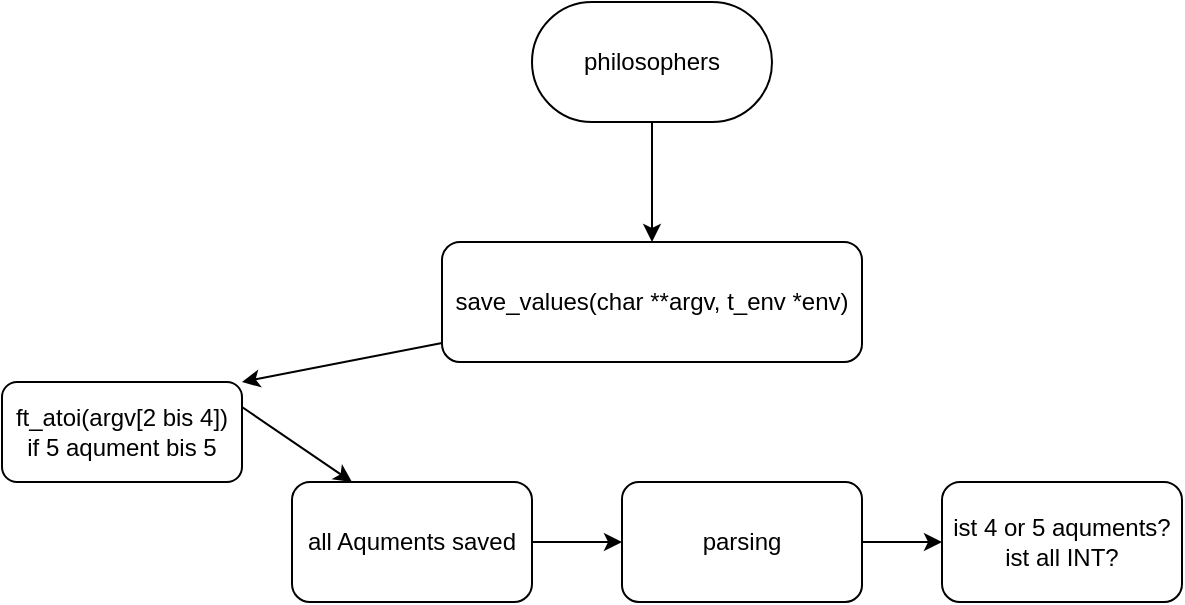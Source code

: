 <mxfile>
    <diagram id="MOuHS_ObZ2kWnERB_cR7" name="Page-1">
        <mxGraphModel dx="696" dy="686" grid="1" gridSize="10" guides="1" tooltips="1" connect="1" arrows="1" fold="1" page="1" pageScale="1" pageWidth="850" pageHeight="1100" math="0" shadow="0">
            <root>
                <mxCell id="0"/>
                <mxCell id="1" parent="0"/>
                <mxCell id="8" style="edgeStyle=none;html=1;" edge="1" parent="1" source="3" target="7">
                    <mxGeometry relative="1" as="geometry"/>
                </mxCell>
                <mxCell id="3" value="philosophers" style="rounded=1;whiteSpace=wrap;html=1;arcSize=50;" vertex="1" parent="1">
                    <mxGeometry x="365" y="60" width="120" height="60" as="geometry"/>
                </mxCell>
                <mxCell id="18" style="edgeStyle=none;html=1;entryX=0;entryY=0.5;entryDx=0;entryDy=0;" edge="1" parent="1" source="4" target="10">
                    <mxGeometry relative="1" as="geometry"/>
                </mxCell>
                <mxCell id="4" value="parsing" style="rounded=1;whiteSpace=wrap;html=1;arcSize=14;" vertex="1" parent="1">
                    <mxGeometry x="410" y="300" width="120" height="60" as="geometry"/>
                </mxCell>
                <mxCell id="19" style="edgeStyle=none;html=1;entryX=1;entryY=0;entryDx=0;entryDy=0;" edge="1" parent="1" source="7" target="12">
                    <mxGeometry relative="1" as="geometry"/>
                </mxCell>
                <mxCell id="7" value="save_values(char **argv, t_env *env)" style="rounded=1;whiteSpace=wrap;html=1;" vertex="1" parent="1">
                    <mxGeometry x="320" y="180" width="210" height="60" as="geometry"/>
                </mxCell>
                <mxCell id="10" value="ist 4 or 5 aquments?&lt;br&gt;ist all INT?" style="rounded=1;whiteSpace=wrap;html=1;" vertex="1" parent="1">
                    <mxGeometry x="570" y="300" width="120" height="60" as="geometry"/>
                </mxCell>
                <mxCell id="15" style="edgeStyle=none;html=1;entryX=0.25;entryY=0;entryDx=0;entryDy=0;exitX=1;exitY=0.25;exitDx=0;exitDy=0;" edge="1" parent="1" source="12" target="14">
                    <mxGeometry relative="1" as="geometry"/>
                </mxCell>
                <mxCell id="12" value="ft_atoi(argv[2 bis 4])&lt;br&gt;if 5 aqument bis 5" style="rounded=1;whiteSpace=wrap;html=1;" vertex="1" parent="1">
                    <mxGeometry x="100" y="250" width="120" height="50" as="geometry"/>
                </mxCell>
                <mxCell id="17" style="edgeStyle=none;html=1;entryX=0;entryY=0.5;entryDx=0;entryDy=0;" edge="1" parent="1" source="14" target="4">
                    <mxGeometry relative="1" as="geometry"/>
                </mxCell>
                <mxCell id="14" value="all Aquments saved" style="rounded=1;whiteSpace=wrap;html=1;" vertex="1" parent="1">
                    <mxGeometry x="245" y="300" width="120" height="60" as="geometry"/>
                </mxCell>
            </root>
        </mxGraphModel>
    </diagram>
</mxfile>